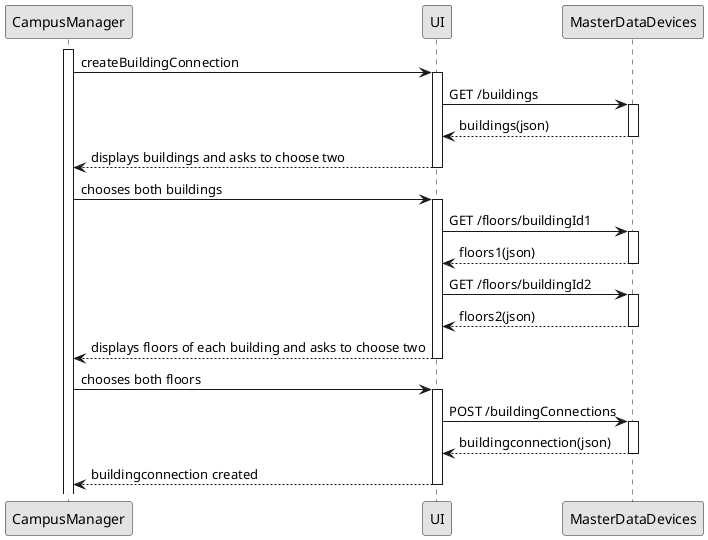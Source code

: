 @startuml
'http://plantuml.com/skinparam.html
skinparam monochrome true
skinparam packageStyle rect
skinparam shadowing false

participant CampusManager as CP
participant UI as UI
participant MasterDataDevices as MDD

activate CP
 CP -> UI: createBuildingConnection
  activate UI
   UI -> MDD: GET /buildings
   activate MDD
    MDD --> UI: buildings(json)
   deactivate MDD
   UI --> CP: displays buildings and asks to choose two
  deactivate UI
 CP -> UI: chooses both buildings
  activate UI
   UI -> MDD: GET /floors/buildingId1
   activate MDD
    MDD --> UI: floors1(json)
   deactivate MDD
   UI -> MDD: GET /floors/buildingId2
   activate MDD
    MDD --> UI: floors2(json)
   deactivate MDD
   UI --> CP: displays floors of each building and asks to choose two
  deactivate UI
  CP -> UI: chooses both floors
   activate UI
   UI -> MDD: POST /buildingConnections
    activate MDD
    MDD --> UI: buildingconnection(json)
    deactivate MDD
   UI --> CP: buildingconnection created
   deactivate UI
@enduml